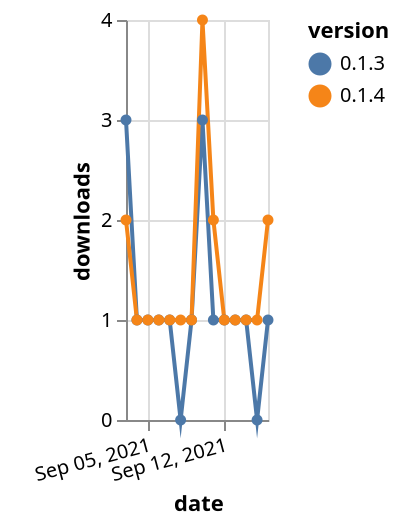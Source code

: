{"$schema": "https://vega.github.io/schema/vega-lite/v5.json", "description": "A simple bar chart with embedded data.", "data": {"values": [{"date": "2021-09-03", "total": 93, "delta": 3, "version": "0.1.3"}, {"date": "2021-09-04", "total": 94, "delta": 1, "version": "0.1.3"}, {"date": "2021-09-05", "total": 95, "delta": 1, "version": "0.1.3"}, {"date": "2021-09-06", "total": 96, "delta": 1, "version": "0.1.3"}, {"date": "2021-09-07", "total": 97, "delta": 1, "version": "0.1.3"}, {"date": "2021-09-08", "total": 97, "delta": 0, "version": "0.1.3"}, {"date": "2021-09-09", "total": 98, "delta": 1, "version": "0.1.3"}, {"date": "2021-09-10", "total": 101, "delta": 3, "version": "0.1.3"}, {"date": "2021-09-11", "total": 102, "delta": 1, "version": "0.1.3"}, {"date": "2021-09-12", "total": 103, "delta": 1, "version": "0.1.3"}, {"date": "2021-09-13", "total": 104, "delta": 1, "version": "0.1.3"}, {"date": "2021-09-14", "total": 105, "delta": 1, "version": "0.1.3"}, {"date": "2021-09-15", "total": 105, "delta": 0, "version": "0.1.3"}, {"date": "2021-09-16", "total": 106, "delta": 1, "version": "0.1.3"}, {"date": "2021-09-03", "total": 46, "delta": 2, "version": "0.1.4"}, {"date": "2021-09-04", "total": 47, "delta": 1, "version": "0.1.4"}, {"date": "2021-09-05", "total": 48, "delta": 1, "version": "0.1.4"}, {"date": "2021-09-06", "total": 49, "delta": 1, "version": "0.1.4"}, {"date": "2021-09-07", "total": 50, "delta": 1, "version": "0.1.4"}, {"date": "2021-09-08", "total": 51, "delta": 1, "version": "0.1.4"}, {"date": "2021-09-09", "total": 52, "delta": 1, "version": "0.1.4"}, {"date": "2021-09-10", "total": 56, "delta": 4, "version": "0.1.4"}, {"date": "2021-09-11", "total": 58, "delta": 2, "version": "0.1.4"}, {"date": "2021-09-12", "total": 59, "delta": 1, "version": "0.1.4"}, {"date": "2021-09-13", "total": 60, "delta": 1, "version": "0.1.4"}, {"date": "2021-09-14", "total": 61, "delta": 1, "version": "0.1.4"}, {"date": "2021-09-15", "total": 62, "delta": 1, "version": "0.1.4"}, {"date": "2021-09-16", "total": 64, "delta": 2, "version": "0.1.4"}]}, "width": "container", "mark": {"type": "line", "point": {"filled": true}}, "encoding": {"x": {"field": "date", "type": "temporal", "timeUnit": "yearmonthdate", "title": "date", "axis": {"labelAngle": -15}}, "y": {"field": "delta", "type": "quantitative", "title": "downloads"}, "color": {"field": "version", "type": "nominal"}, "tooltip": {"field": "delta"}}}